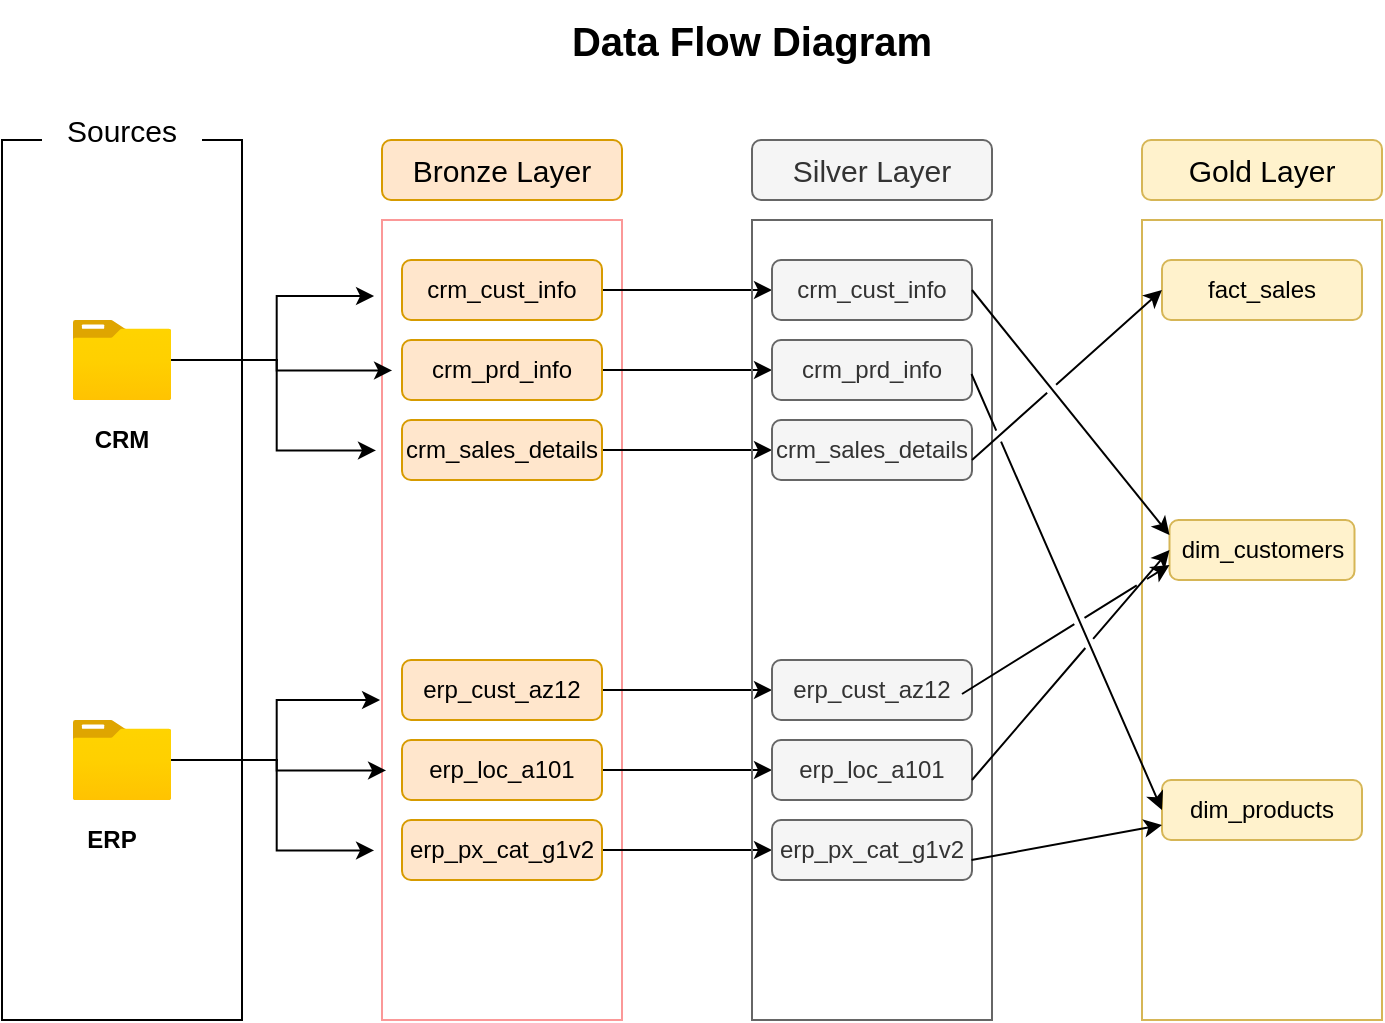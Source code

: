 <mxfile version="28.2.5">
  <diagram name="Page-1" id="Rjs56oa8E6lROfocw9s7">
    <mxGraphModel dx="872" dy="537" grid="1" gridSize="10" guides="1" tooltips="1" connect="1" arrows="1" fold="1" page="1" pageScale="1" pageWidth="850" pageHeight="1100" math="0" shadow="0">
      <root>
        <mxCell id="0" />
        <mxCell id="1" parent="0" />
        <mxCell id="q35ilS_BpOk1AwKMbMjI-1" value="" style="rounded=0;whiteSpace=wrap;html=1;fillColor=none;" parent="1" vertex="1">
          <mxGeometry x="50" y="80" width="120" height="440" as="geometry" />
        </mxCell>
        <mxCell id="q35ilS_BpOk1AwKMbMjI-2" value="" style="image;aspect=fixed;html=1;points=[];align=center;fontSize=12;image=img/lib/azure2/general/Folder_Blank.svg;" parent="1" vertex="1">
          <mxGeometry x="85.36" y="170" width="49.29" height="40" as="geometry" />
        </mxCell>
        <mxCell id="q35ilS_BpOk1AwKMbMjI-3" value="" style="image;aspect=fixed;html=1;points=[];align=center;fontSize=12;image=img/lib/azure2/general/Folder_Blank.svg;" parent="1" vertex="1">
          <mxGeometry x="85.36" y="370" width="49.29" height="40" as="geometry" />
        </mxCell>
        <mxCell id="q35ilS_BpOk1AwKMbMjI-4" value="&lt;b&gt;CRM&lt;/b&gt;" style="rounded=0;whiteSpace=wrap;html=1;strokeColor=none;" parent="1" vertex="1">
          <mxGeometry x="90" y="220" width="40" height="20" as="geometry" />
        </mxCell>
        <mxCell id="q35ilS_BpOk1AwKMbMjI-7" value="&lt;b&gt;ERP&lt;/b&gt;" style="rounded=0;whiteSpace=wrap;html=1;strokeColor=none;" parent="1" vertex="1">
          <mxGeometry x="85.36" y="420" width="40" height="20" as="geometry" />
        </mxCell>
        <mxCell id="q35ilS_BpOk1AwKMbMjI-8" value="" style="rounded=0;whiteSpace=wrap;html=1;fillColor=default;strokeColor=light-dark(#fb9898, #996500);" parent="1" vertex="1">
          <mxGeometry x="240" y="120" width="120" height="400" as="geometry" />
        </mxCell>
        <mxCell id="q35ilS_BpOk1AwKMbMjI-9" value="&lt;font style=&quot;font-size: 15px;&quot;&gt;Sources&lt;/font&gt;" style="rounded=0;whiteSpace=wrap;html=1;fillColor=default;strokeColor=none;" parent="1" vertex="1">
          <mxGeometry x="70" y="60" width="80" height="30" as="geometry" />
        </mxCell>
        <mxCell id="q35ilS_BpOk1AwKMbMjI-10" value="&lt;font style=&quot;font-size: 15px;&quot;&gt;Bronze Layer&lt;/font&gt;" style="rounded=1;whiteSpace=wrap;html=1;fillColor=#ffe6cc;strokeColor=#d79b00;" parent="1" vertex="1">
          <mxGeometry x="240" y="80" width="120" height="30" as="geometry" />
        </mxCell>
        <mxCell id="L6gCs0YHcA-KTnDKjQG6-12" style="edgeStyle=orthogonalEdgeStyle;rounded=0;orthogonalLoop=1;jettySize=auto;html=1;entryX=0;entryY=0.5;entryDx=0;entryDy=0;" parent="1" source="q35ilS_BpOk1AwKMbMjI-11" target="L6gCs0YHcA-KTnDKjQG6-3" edge="1">
          <mxGeometry relative="1" as="geometry" />
        </mxCell>
        <mxCell id="q35ilS_BpOk1AwKMbMjI-11" value="crm_sales_details" style="rounded=1;whiteSpace=wrap;html=1;fillColor=#ffe6cc;strokeColor=#d79b00;" parent="1" vertex="1">
          <mxGeometry x="250" y="220" width="100" height="30" as="geometry" />
        </mxCell>
        <mxCell id="L6gCs0YHcA-KTnDKjQG6-10" style="edgeStyle=orthogonalEdgeStyle;rounded=0;orthogonalLoop=1;jettySize=auto;html=1;" parent="1" source="q35ilS_BpOk1AwKMbMjI-12" target="L6gCs0YHcA-KTnDKjQG6-4" edge="1">
          <mxGeometry relative="1" as="geometry" />
        </mxCell>
        <mxCell id="q35ilS_BpOk1AwKMbMjI-12" value="crm_prd_info" style="rounded=1;whiteSpace=wrap;html=1;fillColor=#ffe6cc;strokeColor=#d79b00;" parent="1" vertex="1">
          <mxGeometry x="250" y="180" width="100" height="30" as="geometry" />
        </mxCell>
        <mxCell id="L6gCs0YHcA-KTnDKjQG6-9" style="edgeStyle=orthogonalEdgeStyle;rounded=0;orthogonalLoop=1;jettySize=auto;html=1;entryX=0;entryY=0.5;entryDx=0;entryDy=0;" parent="1" source="q35ilS_BpOk1AwKMbMjI-13" target="L6gCs0YHcA-KTnDKjQG6-5" edge="1">
          <mxGeometry relative="1" as="geometry" />
        </mxCell>
        <mxCell id="q35ilS_BpOk1AwKMbMjI-13" value="crm_cust_info" style="rounded=1;whiteSpace=wrap;html=1;fillColor=#ffe6cc;strokeColor=#d79b00;" parent="1" vertex="1">
          <mxGeometry x="250" y="140" width="100" height="30" as="geometry" />
        </mxCell>
        <mxCell id="L6gCs0YHcA-KTnDKjQG6-13" style="edgeStyle=orthogonalEdgeStyle;rounded=0;orthogonalLoop=1;jettySize=auto;html=1;entryX=0;entryY=0.5;entryDx=0;entryDy=0;" parent="1" source="q35ilS_BpOk1AwKMbMjI-17" target="L6gCs0YHcA-KTnDKjQG6-6" edge="1">
          <mxGeometry relative="1" as="geometry" />
        </mxCell>
        <mxCell id="q35ilS_BpOk1AwKMbMjI-17" value="erp_cust_az12" style="rounded=1;whiteSpace=wrap;html=1;fillColor=#ffe6cc;strokeColor=#d79b00;" parent="1" vertex="1">
          <mxGeometry x="250" y="340" width="100" height="30" as="geometry" />
        </mxCell>
        <mxCell id="L6gCs0YHcA-KTnDKjQG6-14" style="edgeStyle=orthogonalEdgeStyle;rounded=0;orthogonalLoop=1;jettySize=auto;html=1;" parent="1" source="q35ilS_BpOk1AwKMbMjI-18" target="L6gCs0YHcA-KTnDKjQG6-7" edge="1">
          <mxGeometry relative="1" as="geometry" />
        </mxCell>
        <mxCell id="q35ilS_BpOk1AwKMbMjI-18" value="erp_loc_a101" style="rounded=1;whiteSpace=wrap;html=1;fillColor=#ffe6cc;strokeColor=#d79b00;" parent="1" vertex="1">
          <mxGeometry x="250" y="380" width="100" height="30" as="geometry" />
        </mxCell>
        <mxCell id="L6gCs0YHcA-KTnDKjQG6-16" style="edgeStyle=orthogonalEdgeStyle;rounded=0;orthogonalLoop=1;jettySize=auto;html=1;entryX=0;entryY=0.5;entryDx=0;entryDy=0;" parent="1" source="q35ilS_BpOk1AwKMbMjI-19" target="L6gCs0YHcA-KTnDKjQG6-8" edge="1">
          <mxGeometry relative="1" as="geometry" />
        </mxCell>
        <mxCell id="q35ilS_BpOk1AwKMbMjI-19" value="erp_px_cat_g1v2" style="rounded=1;whiteSpace=wrap;html=1;fillColor=#ffe6cc;strokeColor=#d79b00;" parent="1" vertex="1">
          <mxGeometry x="250" y="420" width="100" height="30" as="geometry" />
        </mxCell>
        <mxCell id="q35ilS_BpOk1AwKMbMjI-28" style="edgeStyle=orthogonalEdgeStyle;rounded=0;orthogonalLoop=1;jettySize=auto;html=1;entryX=-0.008;entryY=0.6;entryDx=0;entryDy=0;entryPerimeter=0;" parent="1" source="q35ilS_BpOk1AwKMbMjI-3" target="q35ilS_BpOk1AwKMbMjI-8" edge="1">
          <mxGeometry relative="1" as="geometry" />
        </mxCell>
        <mxCell id="q35ilS_BpOk1AwKMbMjI-29" style="edgeStyle=orthogonalEdgeStyle;rounded=0;orthogonalLoop=1;jettySize=auto;html=1;entryX=0.017;entryY=0.688;entryDx=0;entryDy=0;entryPerimeter=0;" parent="1" source="q35ilS_BpOk1AwKMbMjI-3" target="q35ilS_BpOk1AwKMbMjI-8" edge="1">
          <mxGeometry relative="1" as="geometry" />
        </mxCell>
        <mxCell id="q35ilS_BpOk1AwKMbMjI-30" style="edgeStyle=orthogonalEdgeStyle;rounded=0;orthogonalLoop=1;jettySize=auto;html=1;entryX=-0.033;entryY=0.788;entryDx=0;entryDy=0;entryPerimeter=0;" parent="1" source="q35ilS_BpOk1AwKMbMjI-3" target="q35ilS_BpOk1AwKMbMjI-8" edge="1">
          <mxGeometry relative="1" as="geometry" />
        </mxCell>
        <mxCell id="q35ilS_BpOk1AwKMbMjI-31" style="edgeStyle=orthogonalEdgeStyle;rounded=0;orthogonalLoop=1;jettySize=auto;html=1;entryX=-0.033;entryY=0.095;entryDx=0;entryDy=0;entryPerimeter=0;" parent="1" source="q35ilS_BpOk1AwKMbMjI-2" target="q35ilS_BpOk1AwKMbMjI-8" edge="1">
          <mxGeometry relative="1" as="geometry" />
        </mxCell>
        <mxCell id="q35ilS_BpOk1AwKMbMjI-32" style="edgeStyle=orthogonalEdgeStyle;rounded=0;orthogonalLoop=1;jettySize=auto;html=1;entryX=0.042;entryY=0.188;entryDx=0;entryDy=0;entryPerimeter=0;" parent="1" source="q35ilS_BpOk1AwKMbMjI-2" target="q35ilS_BpOk1AwKMbMjI-8" edge="1">
          <mxGeometry relative="1" as="geometry" />
        </mxCell>
        <mxCell id="q35ilS_BpOk1AwKMbMjI-33" style="edgeStyle=orthogonalEdgeStyle;rounded=0;orthogonalLoop=1;jettySize=auto;html=1;entryX=-0.025;entryY=0.288;entryDx=0;entryDy=0;entryPerimeter=0;" parent="1" source="q35ilS_BpOk1AwKMbMjI-2" target="q35ilS_BpOk1AwKMbMjI-8" edge="1">
          <mxGeometry relative="1" as="geometry" />
        </mxCell>
        <mxCell id="L6gCs0YHcA-KTnDKjQG6-1" value="" style="rounded=0;whiteSpace=wrap;html=1;fillColor=none;strokeColor=#666666;fontColor=#333333;" parent="1" vertex="1">
          <mxGeometry x="425" y="120" width="120" height="400" as="geometry" />
        </mxCell>
        <mxCell id="L6gCs0YHcA-KTnDKjQG6-2" value="&lt;span style=&quot;font-size: 15px;&quot;&gt;Silver Layer&lt;/span&gt;" style="rounded=1;whiteSpace=wrap;html=1;fillColor=#f5f5f5;strokeColor=#666666;fontColor=#333333;" parent="1" vertex="1">
          <mxGeometry x="425" y="80" width="120" height="30" as="geometry" />
        </mxCell>
        <mxCell id="L6gCs0YHcA-KTnDKjQG6-3" value="crm_sales_details" style="rounded=1;whiteSpace=wrap;html=1;fillColor=#f5f5f5;strokeColor=#666666;fontColor=#333333;" parent="1" vertex="1">
          <mxGeometry x="435" y="220" width="100" height="30" as="geometry" />
        </mxCell>
        <mxCell id="L6gCs0YHcA-KTnDKjQG6-4" value="crm_prd_info" style="rounded=1;whiteSpace=wrap;html=1;fillColor=#f5f5f5;strokeColor=#666666;fontColor=#333333;" parent="1" vertex="1">
          <mxGeometry x="435" y="180" width="100" height="30" as="geometry" />
        </mxCell>
        <mxCell id="L6gCs0YHcA-KTnDKjQG6-5" value="crm_cust_info" style="rounded=1;whiteSpace=wrap;html=1;fillColor=#f5f5f5;strokeColor=#666666;fontColor=#333333;" parent="1" vertex="1">
          <mxGeometry x="435" y="140" width="100" height="30" as="geometry" />
        </mxCell>
        <mxCell id="L6gCs0YHcA-KTnDKjQG6-6" value="erp_cust_az12" style="rounded=1;whiteSpace=wrap;html=1;fillColor=#f5f5f5;strokeColor=#666666;fontColor=#333333;" parent="1" vertex="1">
          <mxGeometry x="435" y="340" width="100" height="30" as="geometry" />
        </mxCell>
        <mxCell id="L6gCs0YHcA-KTnDKjQG6-7" value="erp_loc_a101" style="rounded=1;whiteSpace=wrap;html=1;fillColor=#f5f5f5;strokeColor=#666666;fontColor=#333333;" parent="1" vertex="1">
          <mxGeometry x="435" y="380" width="100" height="30" as="geometry" />
        </mxCell>
        <mxCell id="L6gCs0YHcA-KTnDKjQG6-8" value="erp_px_cat_g1v2" style="rounded=1;whiteSpace=wrap;html=1;fillColor=#f5f5f5;strokeColor=#666666;fontColor=#333333;" parent="1" vertex="1">
          <mxGeometry x="435" y="420" width="100" height="30" as="geometry" />
        </mxCell>
        <mxCell id="GeZwH2N1jPbB6wWAJvlC-1" value="&lt;b&gt;&lt;font style=&quot;font-size: 20px;&quot;&gt;Data Flow Diagram&lt;/font&gt;&lt;/b&gt;" style="rounded=1;whiteSpace=wrap;html=1;fillColor=none;strokeColor=none;" parent="1" vertex="1">
          <mxGeometry x="320" y="10" width="210" height="40" as="geometry" />
        </mxCell>
        <mxCell id="GeZwH2N1jPbB6wWAJvlC-2" value="" style="rounded=0;whiteSpace=wrap;html=1;fillColor=none;strokeColor=#d6b656;" parent="1" vertex="1">
          <mxGeometry x="620" y="120" width="120" height="400" as="geometry" />
        </mxCell>
        <mxCell id="GeZwH2N1jPbB6wWAJvlC-3" value="&lt;span style=&quot;font-size: 15px;&quot;&gt;Gold Layer&lt;/span&gt;" style="rounded=1;whiteSpace=wrap;html=1;fillColor=#fff2cc;strokeColor=#d6b656;" parent="1" vertex="1">
          <mxGeometry x="620" y="80" width="120" height="30" as="geometry" />
        </mxCell>
        <mxCell id="GeZwH2N1jPbB6wWAJvlC-10" value="dim_customers" style="rounded=1;whiteSpace=wrap;html=1;fillColor=#fff2cc;strokeColor=#d6b656;" parent="1" vertex="1">
          <mxGeometry x="633.75" y="270" width="92.5" height="30" as="geometry" />
        </mxCell>
        <mxCell id="GeZwH2N1jPbB6wWAJvlC-11" value="fact_sales" style="rounded=1;whiteSpace=wrap;html=1;fillColor=#fff2cc;strokeColor=#d6b656;" parent="1" vertex="1">
          <mxGeometry x="630" y="140" width="100" height="30" as="geometry" />
        </mxCell>
        <mxCell id="GeZwH2N1jPbB6wWAJvlC-12" value="dim_products" style="rounded=1;whiteSpace=wrap;html=1;fillColor=#fff2cc;strokeColor=#d6b656;" parent="1" vertex="1">
          <mxGeometry x="630" y="400" width="100" height="30" as="geometry" />
        </mxCell>
        <mxCell id="GeZwH2N1jPbB6wWAJvlC-13" value="" style="endArrow=classic;html=1;rounded=0;exitX=1;exitY=0.5;exitDx=0;exitDy=0;entryX=0;entryY=0.25;entryDx=0;entryDy=0;jumpStyle=gap;" parent="1" source="L6gCs0YHcA-KTnDKjQG6-5" target="GeZwH2N1jPbB6wWAJvlC-10" edge="1">
          <mxGeometry width="50" height="50" relative="1" as="geometry">
            <mxPoint x="550" y="180" as="sourcePoint" />
            <mxPoint x="600" y="130" as="targetPoint" />
            <Array as="points" />
          </mxGeometry>
        </mxCell>
        <mxCell id="GeZwH2N1jPbB6wWAJvlC-15" value="" style="endArrow=classic;html=1;rounded=0;exitX=1;exitY=0.5;exitDx=0;exitDy=0;entryX=0;entryY=0.5;entryDx=0;entryDy=0;jumpStyle=gap;" parent="1" target="GeZwH2N1jPbB6wWAJvlC-11" edge="1">
          <mxGeometry width="50" height="50" relative="1" as="geometry">
            <mxPoint x="535" y="240" as="sourcePoint" />
            <mxPoint x="634" y="283" as="targetPoint" />
            <Array as="points" />
          </mxGeometry>
        </mxCell>
        <mxCell id="GeZwH2N1jPbB6wWAJvlC-16" value="" style="endArrow=classic;html=1;rounded=0;exitX=1;exitY=0.5;exitDx=0;exitDy=0;entryX=0;entryY=0.75;entryDx=0;entryDy=0;jumpStyle=gap;" parent="1" target="GeZwH2N1jPbB6wWAJvlC-12" edge="1">
          <mxGeometry width="50" height="50" relative="1" as="geometry">
            <mxPoint x="534.75" y="440" as="sourcePoint" />
            <mxPoint x="633.75" y="483" as="targetPoint" />
            <Array as="points" />
          </mxGeometry>
        </mxCell>
        <mxCell id="GeZwH2N1jPbB6wWAJvlC-17" value="" style="endArrow=classic;html=1;rounded=0;exitX=1;exitY=0.5;exitDx=0;exitDy=0;entryX=0;entryY=0.5;entryDx=0;entryDy=0;jumpStyle=gap;" parent="1" target="GeZwH2N1jPbB6wWAJvlC-12" edge="1">
          <mxGeometry width="50" height="50" relative="1" as="geometry">
            <mxPoint x="534.75" y="197" as="sourcePoint" />
            <mxPoint x="633.75" y="240" as="targetPoint" />
            <Array as="points" />
          </mxGeometry>
        </mxCell>
        <mxCell id="GeZwH2N1jPbB6wWAJvlC-18" value="" style="endArrow=classic;html=1;rounded=0;exitX=1;exitY=0.5;exitDx=0;exitDy=0;entryX=0;entryY=0.5;entryDx=0;entryDy=0;jumpStyle=gap;" parent="1" target="GeZwH2N1jPbB6wWAJvlC-10" edge="1">
          <mxGeometry width="50" height="50" relative="1" as="geometry">
            <mxPoint x="535" y="400" as="sourcePoint" />
            <mxPoint x="634" y="443" as="targetPoint" />
            <Array as="points" />
          </mxGeometry>
        </mxCell>
        <mxCell id="GeZwH2N1jPbB6wWAJvlC-19" value="" style="endArrow=classic;html=1;rounded=0;exitX=1;exitY=0.5;exitDx=0;exitDy=0;entryX=0;entryY=0.75;entryDx=0;entryDy=0;jumpStyle=gap;" parent="1" target="GeZwH2N1jPbB6wWAJvlC-10" edge="1">
          <mxGeometry width="50" height="50" relative="1" as="geometry">
            <mxPoint x="530" y="357" as="sourcePoint" />
            <mxPoint x="565.25" y="250" as="targetPoint" />
            <Array as="points" />
          </mxGeometry>
        </mxCell>
      </root>
    </mxGraphModel>
  </diagram>
</mxfile>
